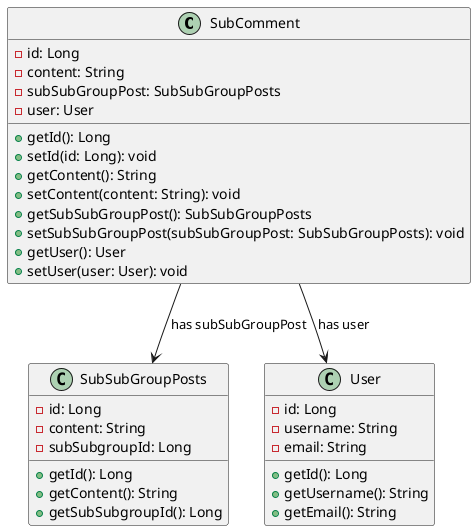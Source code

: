 @startuml  
class SubComment {  
  - id: Long  
  - content: String  
  - subSubGroupPost: SubSubGroupPosts  
  - user: User  
  + getId(): Long  
  + setId(id: Long): void  
  + getContent(): String  
  + setContent(content: String): void  
  + getSubSubGroupPost(): SubSubGroupPosts  
  + setSubSubGroupPost(subSubGroupPost: SubSubGroupPosts): void  
  + getUser(): User  
  + setUser(user: User): void  
}  
  
class SubSubGroupPosts {  
  - id: Long  
  - content: String  
  - subSubgroupId: Long  
  + getId(): Long  
  + getContent(): String  
  + getSubSubgroupId(): Long  
}  
  
class User {  
  - id: Long  
  - username: String  
  - email: String  
  + getId(): Long  
  + getUsername(): String  
  + getEmail(): String  
}  
  
SubComment --> SubSubGroupPosts : has subSubGroupPost  
SubComment --> User : has user  
@enduml